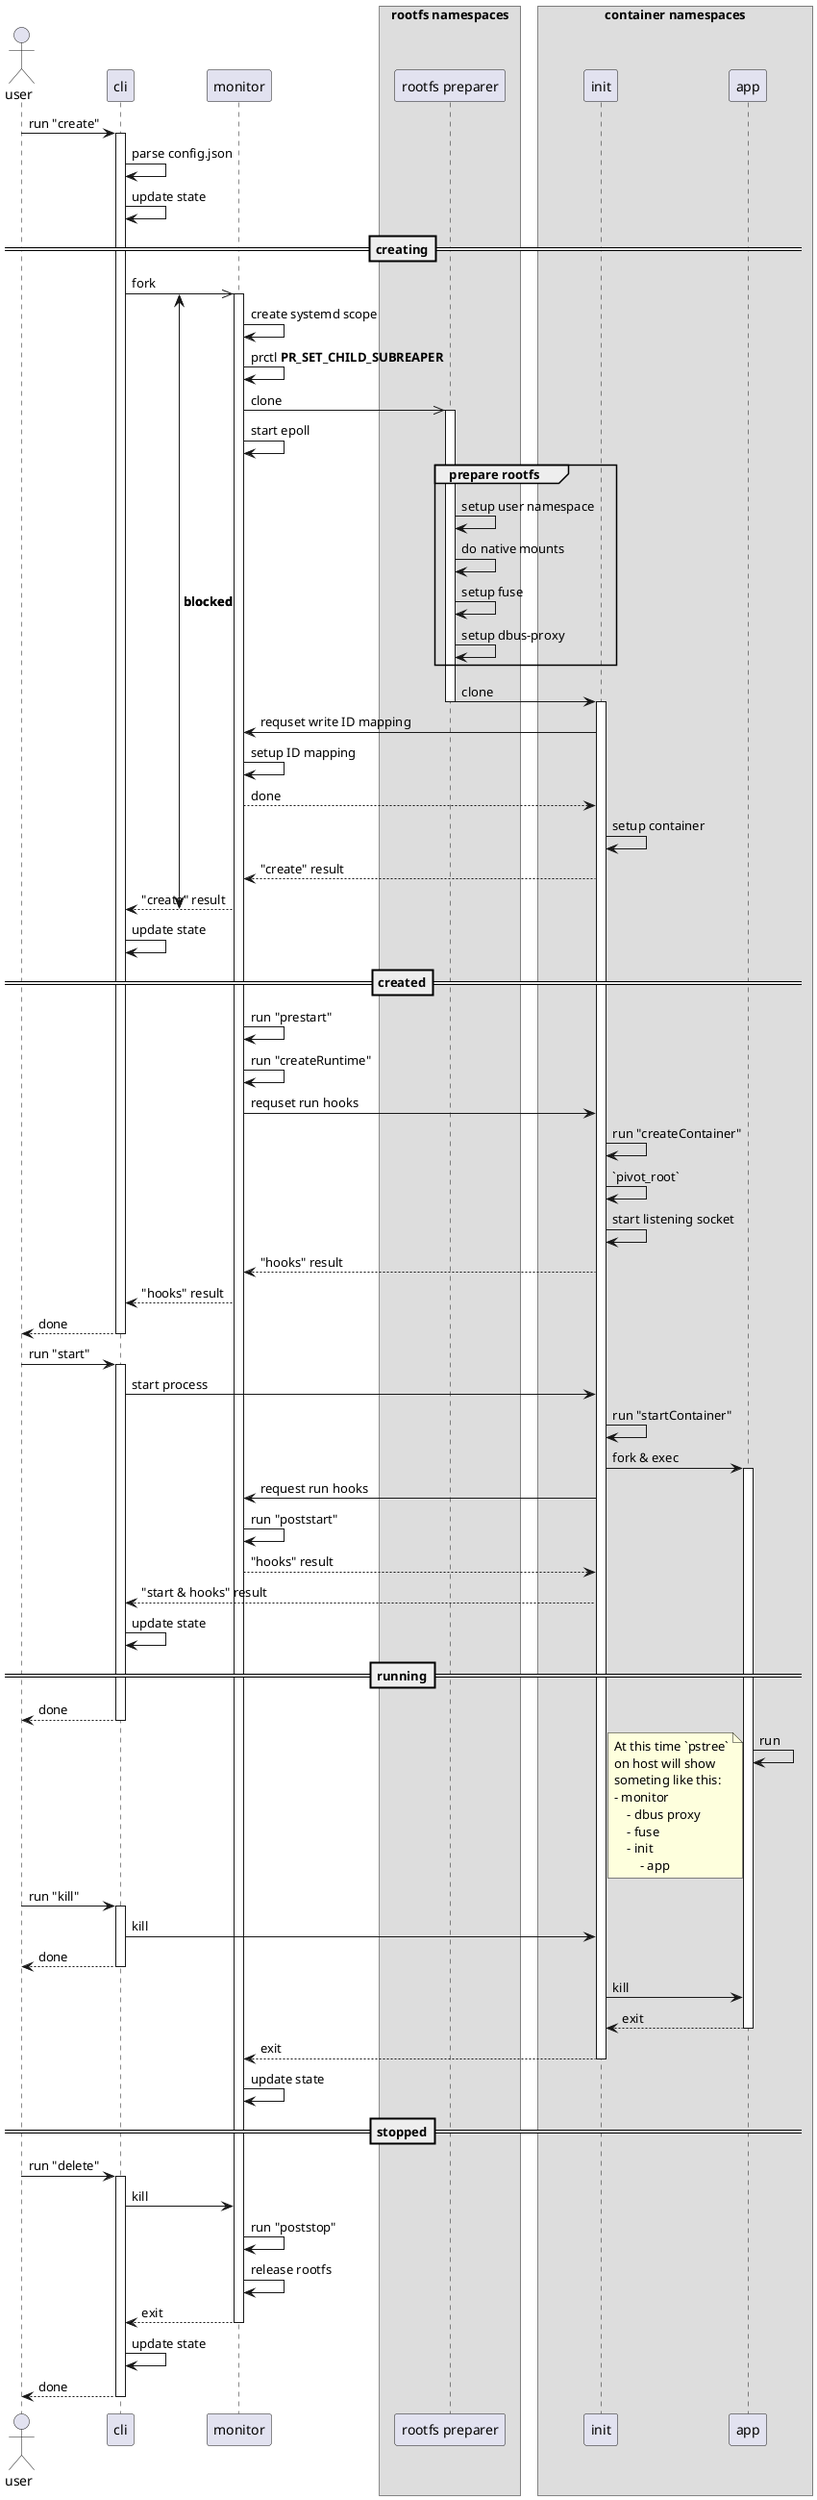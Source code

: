@startuml ll-box

!pragma teoz true

actor user
participant cli
participant monitor

box "rootfs namespaces"
participant "rootfs preparer" as rootfs
end box

box "container namespaces"
participant init
participant app
end box


user -> cli: run "create"
activate cli
cli -> cli: parse config.json
cli -> cli: update state

==creating==

{start1} cli ->> monitor: fork
activate monitor
monitor -> monitor: create systemd scope
monitor -> monitor: prctl **PR_SET_CHILD_SUBREAPER**
monitor ->> rootfs: clone
activate rootfs
monitor -> monitor: start epoll

group prepare rootfs
rootfs -> rootfs: setup user namespace
rootfs -> rootfs: do native mounts
rootfs -> rootfs: setup fuse
rootfs -> rootfs: setup dbus-proxy
end

rootfs -> init: clone
activate init
deactivate rootfs
monitor <- init: requset write ID mapping
monitor -> monitor: setup ID mapping
monitor --> init: done
init -> init: setup container
monitor <-- init: "create" result
{end1} cli <-- monitor: "create" result
{start1} <-> {end1}: **blocked**
cli -> cli: update state

==created==
monitor -> monitor: run "prestart"
monitor -> monitor: run "createRuntime"
monitor -> init: requset run hooks
init -> init: run "createContainer"
init -> init: `pivot_root`
init -> init: start listening socket
monitor <-- init: "hooks" result

cli <-- monitor: "hooks" result
user <-- cli: done
deactivate cli


user -> cli: run "start"
activate cli
cli -> init: start process
init -> init: run "startContainer"
init -> app: fork & exec
activate app
init -> monitor : request run hooks
monitor -> monitor: run "poststart"
monitor --> init: "hooks" result
cli <-- init: "start & hooks" result
cli -> cli: update state

==running==

user <-- cli: done
deactivate cli

app -> app: run

note left
At this time `pstree`
on host will show
someting like this:
- monitor
    - dbus proxy
    - fuse
    - init
        - app
end note

user -> cli: run "kill"
activate cli
cli -> init: kill
user <-- cli: done
deactivate cli

init -> app: kill
init <-- app: exit
deactivate app
monitor <-- init: exit
deactivate init
monitor -> monitor: update state

==stopped==

user -> cli: run "delete"
activate cli
cli -> monitor: kill
monitor -> monitor: run "poststop"
monitor -> monitor: release rootfs
cli <-- monitor: exit
deactivate monitor
cli -> cli: update state
user <-- cli: done
deactivate cli

@enduml